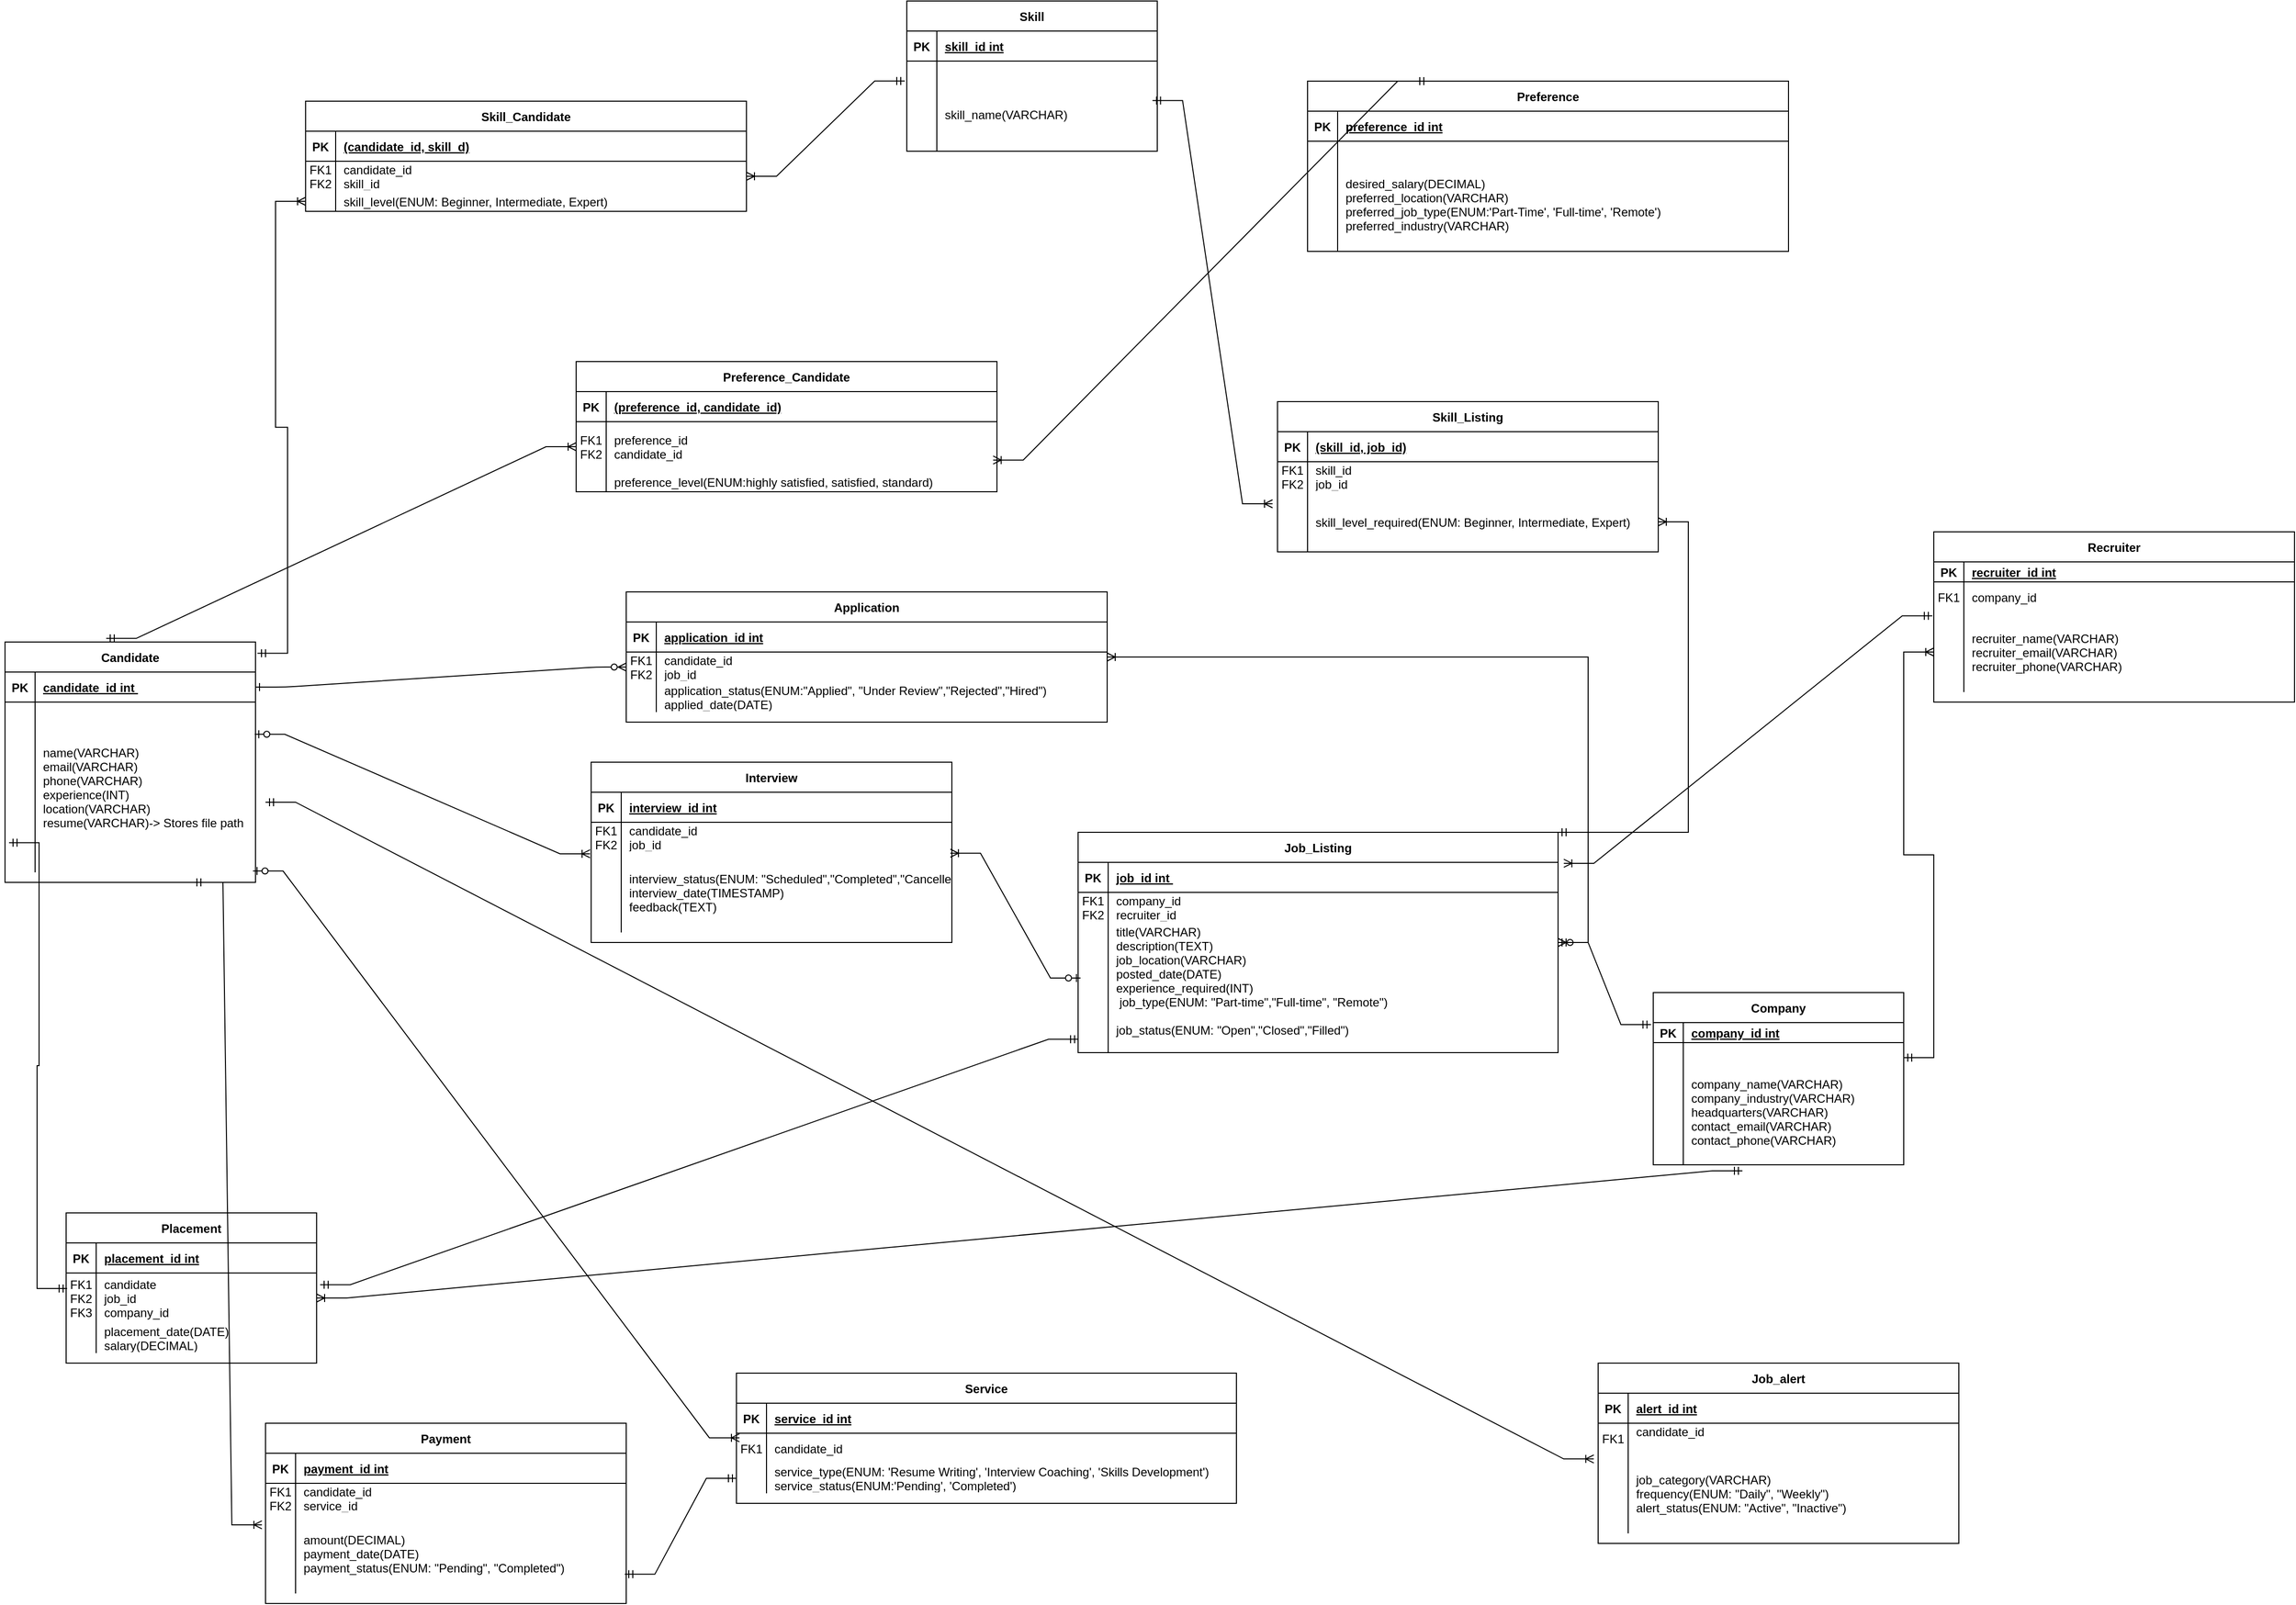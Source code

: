 <mxfile version="26.1.0">
  <diagram id="R2lEEEUBdFMjLlhIrx00" name="Page-1">
    <mxGraphModel dx="2693" dy="1896" grid="1" gridSize="10" guides="1" tooltips="1" connect="1" arrows="1" fold="1" page="1" pageScale="1" pageWidth="850" pageHeight="1100" math="0" shadow="0" extFonts="Permanent Marker^https://fonts.googleapis.com/css?family=Permanent+Marker">
      <root>
        <mxCell id="0" />
        <mxCell id="1" parent="0" />
        <mxCell id="C-vyLk0tnHw3VtMMgP7b-1" value="" style="edgeStyle=entityRelationEdgeStyle;endArrow=ERzeroToMany;startArrow=ERone;endFill=1;startFill=0;" parent="1" source="C-vyLk0tnHw3VtMMgP7b-24" target="C-vyLk0tnHw3VtMMgP7b-6" edge="1">
          <mxGeometry width="100" height="100" relative="1" as="geometry">
            <mxPoint x="340" y="720" as="sourcePoint" />
            <mxPoint x="440" y="620" as="targetPoint" />
          </mxGeometry>
        </mxCell>
        <mxCell id="C-vyLk0tnHw3VtMMgP7b-2" value="Application" style="shape=table;startSize=30;container=1;collapsible=1;childLayout=tableLayout;fixedRows=1;rowLines=0;fontStyle=1;align=center;resizeLast=1;" parent="1" vertex="1">
          <mxGeometry x="460" y="-50" width="480" height="130" as="geometry" />
        </mxCell>
        <mxCell id="C-vyLk0tnHw3VtMMgP7b-3" value="" style="shape=partialRectangle;collapsible=0;dropTarget=0;pointerEvents=0;fillColor=none;points=[[0,0.5],[1,0.5]];portConstraint=eastwest;top=0;left=0;right=0;bottom=1;" parent="C-vyLk0tnHw3VtMMgP7b-2" vertex="1">
          <mxGeometry y="30" width="480" height="30" as="geometry" />
        </mxCell>
        <mxCell id="C-vyLk0tnHw3VtMMgP7b-4" value="PK" style="shape=partialRectangle;overflow=hidden;connectable=0;fillColor=none;top=0;left=0;bottom=0;right=0;fontStyle=1;" parent="C-vyLk0tnHw3VtMMgP7b-3" vertex="1">
          <mxGeometry width="30" height="30" as="geometry">
            <mxRectangle width="30" height="30" as="alternateBounds" />
          </mxGeometry>
        </mxCell>
        <mxCell id="C-vyLk0tnHw3VtMMgP7b-5" value="application_id int" style="shape=partialRectangle;overflow=hidden;connectable=0;fillColor=none;top=0;left=0;bottom=0;right=0;align=left;spacingLeft=6;fontStyle=5;" parent="C-vyLk0tnHw3VtMMgP7b-3" vertex="1">
          <mxGeometry x="30" width="450" height="30" as="geometry">
            <mxRectangle width="450" height="30" as="alternateBounds" />
          </mxGeometry>
        </mxCell>
        <mxCell id="C-vyLk0tnHw3VtMMgP7b-6" value="" style="shape=partialRectangle;collapsible=0;dropTarget=0;pointerEvents=0;fillColor=none;points=[[0,0.5],[1,0.5]];portConstraint=eastwest;top=0;left=0;right=0;bottom=0;" parent="C-vyLk0tnHw3VtMMgP7b-2" vertex="1">
          <mxGeometry y="60" width="480" height="30" as="geometry" />
        </mxCell>
        <mxCell id="C-vyLk0tnHw3VtMMgP7b-7" value="FK1&#xa;FK2" style="shape=partialRectangle;overflow=hidden;connectable=0;fillColor=none;top=0;left=0;bottom=0;right=0;" parent="C-vyLk0tnHw3VtMMgP7b-6" vertex="1">
          <mxGeometry width="30" height="30" as="geometry">
            <mxRectangle width="30" height="30" as="alternateBounds" />
          </mxGeometry>
        </mxCell>
        <mxCell id="C-vyLk0tnHw3VtMMgP7b-8" value="candidate_id&#xa;job_id" style="shape=partialRectangle;overflow=hidden;connectable=0;fillColor=none;top=0;left=0;bottom=0;right=0;align=left;spacingLeft=6;" parent="C-vyLk0tnHw3VtMMgP7b-6" vertex="1">
          <mxGeometry x="30" width="450" height="30" as="geometry">
            <mxRectangle width="450" height="30" as="alternateBounds" />
          </mxGeometry>
        </mxCell>
        <mxCell id="C-vyLk0tnHw3VtMMgP7b-9" value="" style="shape=partialRectangle;collapsible=0;dropTarget=0;pointerEvents=0;fillColor=none;points=[[0,0.5],[1,0.5]];portConstraint=eastwest;top=0;left=0;right=0;bottom=0;" parent="C-vyLk0tnHw3VtMMgP7b-2" vertex="1">
          <mxGeometry y="90" width="480" height="30" as="geometry" />
        </mxCell>
        <mxCell id="C-vyLk0tnHw3VtMMgP7b-10" value="" style="shape=partialRectangle;overflow=hidden;connectable=0;fillColor=none;top=0;left=0;bottom=0;right=0;" parent="C-vyLk0tnHw3VtMMgP7b-9" vertex="1">
          <mxGeometry width="30" height="30" as="geometry">
            <mxRectangle width="30" height="30" as="alternateBounds" />
          </mxGeometry>
        </mxCell>
        <mxCell id="C-vyLk0tnHw3VtMMgP7b-11" value="application_status(ENUM:&quot;Applied&quot;, &quot;Under Review&quot;,&quot;Rejected&quot;,&quot;Hired&quot;)&#xa;applied_date(DATE)" style="shape=partialRectangle;overflow=hidden;connectable=0;fillColor=none;top=0;left=0;bottom=0;right=0;align=left;spacingLeft=6;" parent="C-vyLk0tnHw3VtMMgP7b-9" vertex="1">
          <mxGeometry x="30" width="450" height="30" as="geometry">
            <mxRectangle width="450" height="30" as="alternateBounds" />
          </mxGeometry>
        </mxCell>
        <mxCell id="C-vyLk0tnHw3VtMMgP7b-13" value="Interview" style="shape=table;startSize=30;container=1;collapsible=1;childLayout=tableLayout;fixedRows=1;rowLines=0;fontStyle=1;align=center;resizeLast=1;" parent="1" vertex="1">
          <mxGeometry x="425" y="120" width="360" height="180" as="geometry" />
        </mxCell>
        <mxCell id="C-vyLk0tnHw3VtMMgP7b-14" value="" style="shape=partialRectangle;collapsible=0;dropTarget=0;pointerEvents=0;fillColor=none;points=[[0,0.5],[1,0.5]];portConstraint=eastwest;top=0;left=0;right=0;bottom=1;" parent="C-vyLk0tnHw3VtMMgP7b-13" vertex="1">
          <mxGeometry y="30" width="360" height="30" as="geometry" />
        </mxCell>
        <mxCell id="C-vyLk0tnHw3VtMMgP7b-15" value="PK" style="shape=partialRectangle;overflow=hidden;connectable=0;fillColor=none;top=0;left=0;bottom=0;right=0;fontStyle=1;" parent="C-vyLk0tnHw3VtMMgP7b-14" vertex="1">
          <mxGeometry width="30" height="30" as="geometry">
            <mxRectangle width="30" height="30" as="alternateBounds" />
          </mxGeometry>
        </mxCell>
        <mxCell id="C-vyLk0tnHw3VtMMgP7b-16" value="interview_id int" style="shape=partialRectangle;overflow=hidden;connectable=0;fillColor=none;top=0;left=0;bottom=0;right=0;align=left;spacingLeft=6;fontStyle=5;" parent="C-vyLk0tnHw3VtMMgP7b-14" vertex="1">
          <mxGeometry x="30" width="330" height="30" as="geometry">
            <mxRectangle width="330" height="30" as="alternateBounds" />
          </mxGeometry>
        </mxCell>
        <mxCell id="C-vyLk0tnHw3VtMMgP7b-17" value="" style="shape=partialRectangle;collapsible=0;dropTarget=0;pointerEvents=0;fillColor=none;points=[[0,0.5],[1,0.5]];portConstraint=eastwest;top=0;left=0;right=0;bottom=0;" parent="C-vyLk0tnHw3VtMMgP7b-13" vertex="1">
          <mxGeometry y="60" width="360" height="30" as="geometry" />
        </mxCell>
        <mxCell id="C-vyLk0tnHw3VtMMgP7b-18" value="FK1&#xa;FK2" style="shape=partialRectangle;overflow=hidden;connectable=0;fillColor=none;top=0;left=0;bottom=0;right=0;" parent="C-vyLk0tnHw3VtMMgP7b-17" vertex="1">
          <mxGeometry width="30" height="30" as="geometry">
            <mxRectangle width="30" height="30" as="alternateBounds" />
          </mxGeometry>
        </mxCell>
        <mxCell id="C-vyLk0tnHw3VtMMgP7b-19" value="candidate_id &#xa;job_id" style="shape=partialRectangle;overflow=hidden;connectable=0;fillColor=none;top=0;left=0;bottom=0;right=0;align=left;spacingLeft=6;" parent="C-vyLk0tnHw3VtMMgP7b-17" vertex="1">
          <mxGeometry x="30" width="330" height="30" as="geometry">
            <mxRectangle width="330" height="30" as="alternateBounds" />
          </mxGeometry>
        </mxCell>
        <mxCell id="C-vyLk0tnHw3VtMMgP7b-20" value="" style="shape=partialRectangle;collapsible=0;dropTarget=0;pointerEvents=0;fillColor=none;points=[[0,0.5],[1,0.5]];portConstraint=eastwest;top=0;left=0;right=0;bottom=0;" parent="C-vyLk0tnHw3VtMMgP7b-13" vertex="1">
          <mxGeometry y="90" width="360" height="80" as="geometry" />
        </mxCell>
        <mxCell id="C-vyLk0tnHw3VtMMgP7b-21" value="" style="shape=partialRectangle;overflow=hidden;connectable=0;fillColor=none;top=0;left=0;bottom=0;right=0;" parent="C-vyLk0tnHw3VtMMgP7b-20" vertex="1">
          <mxGeometry width="30" height="80" as="geometry">
            <mxRectangle width="30" height="80" as="alternateBounds" />
          </mxGeometry>
        </mxCell>
        <mxCell id="C-vyLk0tnHw3VtMMgP7b-22" value="interview_status(ENUM: &quot;Scheduled&quot;,&quot;Completed&quot;,&quot;Cancelled&quot;)&#xa;interview_date(TIMESTAMP)&#xa;feedback(TEXT)" style="shape=partialRectangle;overflow=hidden;connectable=0;fillColor=none;top=0;left=0;bottom=0;right=0;align=left;spacingLeft=6;" parent="C-vyLk0tnHw3VtMMgP7b-20" vertex="1">
          <mxGeometry x="30" width="330" height="80" as="geometry">
            <mxRectangle width="330" height="80" as="alternateBounds" />
          </mxGeometry>
        </mxCell>
        <mxCell id="C-vyLk0tnHw3VtMMgP7b-23" value="Candidate" style="shape=table;startSize=30;container=1;collapsible=1;childLayout=tableLayout;fixedRows=1;rowLines=0;fontStyle=1;align=center;resizeLast=1;" parent="1" vertex="1">
          <mxGeometry x="-160" width="250" height="240" as="geometry" />
        </mxCell>
        <mxCell id="C-vyLk0tnHw3VtMMgP7b-24" value="" style="shape=partialRectangle;collapsible=0;dropTarget=0;pointerEvents=0;fillColor=none;points=[[0,0.5],[1,0.5]];portConstraint=eastwest;top=0;left=0;right=0;bottom=1;" parent="C-vyLk0tnHw3VtMMgP7b-23" vertex="1">
          <mxGeometry y="30" width="250" height="30" as="geometry" />
        </mxCell>
        <mxCell id="C-vyLk0tnHw3VtMMgP7b-25" value="PK" style="shape=partialRectangle;overflow=hidden;connectable=0;fillColor=none;top=0;left=0;bottom=0;right=0;fontStyle=1;" parent="C-vyLk0tnHw3VtMMgP7b-24" vertex="1">
          <mxGeometry width="30" height="30" as="geometry">
            <mxRectangle width="30" height="30" as="alternateBounds" />
          </mxGeometry>
        </mxCell>
        <mxCell id="C-vyLk0tnHw3VtMMgP7b-26" value="candidate_id int " style="shape=partialRectangle;overflow=hidden;connectable=0;fillColor=none;top=0;left=0;bottom=0;right=0;align=left;spacingLeft=6;fontStyle=5;" parent="C-vyLk0tnHw3VtMMgP7b-24" vertex="1">
          <mxGeometry x="30" width="220" height="30" as="geometry">
            <mxRectangle width="220" height="30" as="alternateBounds" />
          </mxGeometry>
        </mxCell>
        <mxCell id="C-vyLk0tnHw3VtMMgP7b-27" value="" style="shape=partialRectangle;collapsible=0;dropTarget=0;pointerEvents=0;fillColor=none;points=[[0,0.5],[1,0.5]];portConstraint=eastwest;top=0;left=0;right=0;bottom=0;" parent="C-vyLk0tnHw3VtMMgP7b-23" vertex="1">
          <mxGeometry y="60" width="250" height="170" as="geometry" />
        </mxCell>
        <mxCell id="C-vyLk0tnHw3VtMMgP7b-28" value="" style="shape=partialRectangle;overflow=hidden;connectable=0;fillColor=none;top=0;left=0;bottom=0;right=0;" parent="C-vyLk0tnHw3VtMMgP7b-27" vertex="1">
          <mxGeometry width="30" height="170" as="geometry">
            <mxRectangle width="30" height="170" as="alternateBounds" />
          </mxGeometry>
        </mxCell>
        <mxCell id="C-vyLk0tnHw3VtMMgP7b-29" value="name(VARCHAR)&#xa;email(VARCHAR)&#xa;phone(VARCHAR)&#xa;experience(INT)&#xa;location(VARCHAR)&#xa;resume(VARCHAR)-&gt; Stores file path" style="shape=partialRectangle;overflow=hidden;connectable=0;fillColor=none;top=0;left=0;bottom=0;right=0;align=left;spacingLeft=6;" parent="C-vyLk0tnHw3VtMMgP7b-27" vertex="1">
          <mxGeometry x="30" width="220" height="170" as="geometry">
            <mxRectangle width="220" height="170" as="alternateBounds" />
          </mxGeometry>
        </mxCell>
        <mxCell id="pcjNR2ZxZ8GuqHbUPMWK-2" value="Service" style="shape=table;startSize=30;container=1;collapsible=1;childLayout=tableLayout;fixedRows=1;rowLines=0;fontStyle=1;align=center;resizeLast=1;" parent="1" vertex="1">
          <mxGeometry x="570" y="730" width="499" height="130" as="geometry" />
        </mxCell>
        <mxCell id="pcjNR2ZxZ8GuqHbUPMWK-3" value="" style="shape=partialRectangle;collapsible=0;dropTarget=0;pointerEvents=0;fillColor=none;points=[[0,0.5],[1,0.5]];portConstraint=eastwest;top=0;left=0;right=0;bottom=1;" parent="pcjNR2ZxZ8GuqHbUPMWK-2" vertex="1">
          <mxGeometry y="30" width="499" height="30" as="geometry" />
        </mxCell>
        <mxCell id="pcjNR2ZxZ8GuqHbUPMWK-4" value="PK" style="shape=partialRectangle;overflow=hidden;connectable=0;fillColor=none;top=0;left=0;bottom=0;right=0;fontStyle=1;" parent="pcjNR2ZxZ8GuqHbUPMWK-3" vertex="1">
          <mxGeometry width="30" height="30" as="geometry">
            <mxRectangle width="30" height="30" as="alternateBounds" />
          </mxGeometry>
        </mxCell>
        <mxCell id="pcjNR2ZxZ8GuqHbUPMWK-5" value="service_id int" style="shape=partialRectangle;overflow=hidden;connectable=0;fillColor=none;top=0;left=0;bottom=0;right=0;align=left;spacingLeft=6;fontStyle=5;" parent="pcjNR2ZxZ8GuqHbUPMWK-3" vertex="1">
          <mxGeometry x="30" width="469" height="30" as="geometry">
            <mxRectangle width="469" height="30" as="alternateBounds" />
          </mxGeometry>
        </mxCell>
        <mxCell id="pcjNR2ZxZ8GuqHbUPMWK-6" value="" style="shape=partialRectangle;collapsible=0;dropTarget=0;pointerEvents=0;fillColor=none;points=[[0,0.5],[1,0.5]];portConstraint=eastwest;top=0;left=0;right=0;bottom=0;" parent="pcjNR2ZxZ8GuqHbUPMWK-2" vertex="1">
          <mxGeometry y="60" width="499" height="30" as="geometry" />
        </mxCell>
        <mxCell id="pcjNR2ZxZ8GuqHbUPMWK-7" value="FK1" style="shape=partialRectangle;overflow=hidden;connectable=0;fillColor=none;top=0;left=0;bottom=0;right=0;" parent="pcjNR2ZxZ8GuqHbUPMWK-6" vertex="1">
          <mxGeometry width="30" height="30" as="geometry">
            <mxRectangle width="30" height="30" as="alternateBounds" />
          </mxGeometry>
        </mxCell>
        <mxCell id="pcjNR2ZxZ8GuqHbUPMWK-8" value="candidate_id" style="shape=partialRectangle;overflow=hidden;connectable=0;fillColor=none;top=0;left=0;bottom=0;right=0;align=left;spacingLeft=6;" parent="pcjNR2ZxZ8GuqHbUPMWK-6" vertex="1">
          <mxGeometry x="30" width="469" height="30" as="geometry">
            <mxRectangle width="469" height="30" as="alternateBounds" />
          </mxGeometry>
        </mxCell>
        <mxCell id="pcjNR2ZxZ8GuqHbUPMWK-9" value="" style="shape=partialRectangle;collapsible=0;dropTarget=0;pointerEvents=0;fillColor=none;points=[[0,0.5],[1,0.5]];portConstraint=eastwest;top=0;left=0;right=0;bottom=0;" parent="pcjNR2ZxZ8GuqHbUPMWK-2" vertex="1">
          <mxGeometry y="90" width="499" height="30" as="geometry" />
        </mxCell>
        <mxCell id="pcjNR2ZxZ8GuqHbUPMWK-10" value="" style="shape=partialRectangle;overflow=hidden;connectable=0;fillColor=none;top=0;left=0;bottom=0;right=0;" parent="pcjNR2ZxZ8GuqHbUPMWK-9" vertex="1">
          <mxGeometry width="30" height="30" as="geometry">
            <mxRectangle width="30" height="30" as="alternateBounds" />
          </mxGeometry>
        </mxCell>
        <mxCell id="pcjNR2ZxZ8GuqHbUPMWK-11" value="service_type(ENUM: &#39;Resume Writing&#39;, &#39;Interview Coaching&#39;, &#39;Skills Development&#39;)&#xa;service_status(ENUM:&#39;Pending&#39;, &#39;Completed&#39;)" style="shape=partialRectangle;overflow=hidden;connectable=0;fillColor=none;top=0;left=0;bottom=0;right=0;align=left;spacingLeft=6;" parent="pcjNR2ZxZ8GuqHbUPMWK-9" vertex="1">
          <mxGeometry x="30" width="469" height="30" as="geometry">
            <mxRectangle width="469" height="30" as="alternateBounds" />
          </mxGeometry>
        </mxCell>
        <mxCell id="pcjNR2ZxZ8GuqHbUPMWK-12" value="" style="edgeStyle=entityRelationEdgeStyle;fontSize=12;html=1;endArrow=ERoneToMany;startArrow=ERzeroToOne;rounded=0;exitX=0.997;exitY=0.189;exitDx=0;exitDy=0;exitPerimeter=0;entryX=-0.003;entryY=0.018;entryDx=0;entryDy=0;entryPerimeter=0;" parent="1" source="C-vyLk0tnHw3VtMMgP7b-27" target="C-vyLk0tnHw3VtMMgP7b-20" edge="1">
          <mxGeometry width="100" height="100" relative="1" as="geometry">
            <mxPoint x="110" y="174.88" as="sourcePoint" />
            <mxPoint x="255" y="245.11" as="targetPoint" />
          </mxGeometry>
        </mxCell>
        <mxCell id="pcjNR2ZxZ8GuqHbUPMWK-13" value="" style="edgeStyle=entityRelationEdgeStyle;fontSize=12;html=1;endArrow=ERoneToMany;startArrow=ERzeroToOne;rounded=0;entryX=0.006;entryY=0.153;entryDx=0;entryDy=0;entryPerimeter=0;exitX=0.99;exitY=0.992;exitDx=0;exitDy=0;exitPerimeter=0;" parent="1" source="C-vyLk0tnHw3VtMMgP7b-27" target="pcjNR2ZxZ8GuqHbUPMWK-6" edge="1">
          <mxGeometry width="100" height="100" relative="1" as="geometry">
            <mxPoint x="340" y="330.0" as="sourcePoint" />
            <mxPoint x="172.25" y="536.71" as="targetPoint" />
            <Array as="points">
              <mxPoint x="356.5" y="336.95" />
              <mxPoint x="446.5" y="517.95" />
            </Array>
          </mxGeometry>
        </mxCell>
        <mxCell id="pcjNR2ZxZ8GuqHbUPMWK-14" value="Job_Listing" style="shape=table;startSize=30;container=1;collapsible=1;childLayout=tableLayout;fixedRows=1;rowLines=0;fontStyle=1;align=center;resizeLast=1;" parent="1" vertex="1">
          <mxGeometry x="911" y="190" width="479" height="220" as="geometry" />
        </mxCell>
        <mxCell id="pcjNR2ZxZ8GuqHbUPMWK-15" value="" style="shape=partialRectangle;collapsible=0;dropTarget=0;pointerEvents=0;fillColor=none;points=[[0,0.5],[1,0.5]];portConstraint=eastwest;top=0;left=0;right=0;bottom=1;" parent="pcjNR2ZxZ8GuqHbUPMWK-14" vertex="1">
          <mxGeometry y="30" width="479" height="30" as="geometry" />
        </mxCell>
        <mxCell id="pcjNR2ZxZ8GuqHbUPMWK-16" value="PK" style="shape=partialRectangle;overflow=hidden;connectable=0;fillColor=none;top=0;left=0;bottom=0;right=0;fontStyle=1;" parent="pcjNR2ZxZ8GuqHbUPMWK-15" vertex="1">
          <mxGeometry width="30" height="30" as="geometry">
            <mxRectangle width="30" height="30" as="alternateBounds" />
          </mxGeometry>
        </mxCell>
        <mxCell id="pcjNR2ZxZ8GuqHbUPMWK-17" value="job_id int " style="shape=partialRectangle;overflow=hidden;connectable=0;fillColor=none;top=0;left=0;bottom=0;right=0;align=left;spacingLeft=6;fontStyle=5;" parent="pcjNR2ZxZ8GuqHbUPMWK-15" vertex="1">
          <mxGeometry x="30" width="449" height="30" as="geometry">
            <mxRectangle width="449" height="30" as="alternateBounds" />
          </mxGeometry>
        </mxCell>
        <mxCell id="pcjNR2ZxZ8GuqHbUPMWK-18" value="" style="shape=partialRectangle;collapsible=0;dropTarget=0;pointerEvents=0;fillColor=none;points=[[0,0.5],[1,0.5]];portConstraint=eastwest;top=0;left=0;right=0;bottom=0;" parent="pcjNR2ZxZ8GuqHbUPMWK-14" vertex="1">
          <mxGeometry y="60" width="479" height="30" as="geometry" />
        </mxCell>
        <mxCell id="pcjNR2ZxZ8GuqHbUPMWK-19" value="FK1&#xa;FK2" style="shape=partialRectangle;overflow=hidden;connectable=0;fillColor=none;top=0;left=0;bottom=0;right=0;" parent="pcjNR2ZxZ8GuqHbUPMWK-18" vertex="1">
          <mxGeometry width="30" height="30" as="geometry">
            <mxRectangle width="30" height="30" as="alternateBounds" />
          </mxGeometry>
        </mxCell>
        <mxCell id="pcjNR2ZxZ8GuqHbUPMWK-20" value="company_id&#xa;recruiter_id" style="shape=partialRectangle;overflow=hidden;connectable=0;fillColor=none;top=0;left=0;bottom=0;right=0;align=left;spacingLeft=6;" parent="pcjNR2ZxZ8GuqHbUPMWK-18" vertex="1">
          <mxGeometry x="30" width="449" height="30" as="geometry">
            <mxRectangle width="449" height="30" as="alternateBounds" />
          </mxGeometry>
        </mxCell>
        <mxCell id="pcjNR2ZxZ8GuqHbUPMWK-21" value="" style="shape=partialRectangle;collapsible=0;dropTarget=0;pointerEvents=0;fillColor=none;points=[[0,0.5],[1,0.5]];portConstraint=eastwest;top=0;left=0;right=0;bottom=0;" parent="pcjNR2ZxZ8GuqHbUPMWK-14" vertex="1">
          <mxGeometry y="90" width="479" height="130" as="geometry" />
        </mxCell>
        <mxCell id="pcjNR2ZxZ8GuqHbUPMWK-22" value="" style="shape=partialRectangle;overflow=hidden;connectable=0;fillColor=none;top=0;left=0;bottom=0;right=0;" parent="pcjNR2ZxZ8GuqHbUPMWK-21" vertex="1">
          <mxGeometry width="30" height="130" as="geometry">
            <mxRectangle width="30" height="130" as="alternateBounds" />
          </mxGeometry>
        </mxCell>
        <mxCell id="pcjNR2ZxZ8GuqHbUPMWK-23" value="title(VARCHAR)&#xa;description(TEXT)&#xa;job_location(VARCHAR)&#xa;posted_date(DATE)&#xa;experience_required(INT)&#xa; job_type(ENUM: &quot;Part-time&quot;,&quot;Full-time&quot;, &quot;Remote&quot;)&#xa;&#xa;job_status(ENUM: &quot;Open&quot;,&quot;Closed&quot;,&quot;Filled&quot;)&#xa;" style="shape=partialRectangle;overflow=hidden;connectable=0;fillColor=none;top=0;left=0;bottom=0;right=0;align=left;spacingLeft=6;" parent="pcjNR2ZxZ8GuqHbUPMWK-21" vertex="1">
          <mxGeometry x="30" width="449" height="130" as="geometry">
            <mxRectangle width="449" height="130" as="alternateBounds" />
          </mxGeometry>
        </mxCell>
        <mxCell id="pcjNR2ZxZ8GuqHbUPMWK-24" value="" style="edgeStyle=entityRelationEdgeStyle;fontSize=12;html=1;endArrow=ERoneToMany;startArrow=ERzeroToOne;rounded=0;" parent="1" source="pcjNR2ZxZ8GuqHbUPMWK-14" target="C-vyLk0tnHw3VtMMgP7b-2" edge="1">
          <mxGeometry width="100" height="100" relative="1" as="geometry">
            <mxPoint x="750" y="320" as="sourcePoint" />
            <mxPoint x="850" y="220" as="targetPoint" />
          </mxGeometry>
        </mxCell>
        <mxCell id="pcjNR2ZxZ8GuqHbUPMWK-25" value="Company" style="shape=table;startSize=30;container=1;collapsible=1;childLayout=tableLayout;fixedRows=1;rowLines=0;fontStyle=1;align=center;resizeLast=1;" parent="1" vertex="1">
          <mxGeometry x="1485" y="350" width="250" height="172" as="geometry" />
        </mxCell>
        <mxCell id="pcjNR2ZxZ8GuqHbUPMWK-26" value="" style="shape=partialRectangle;collapsible=0;dropTarget=0;pointerEvents=0;fillColor=none;points=[[0,0.5],[1,0.5]];portConstraint=eastwest;top=0;left=0;right=0;bottom=1;" parent="pcjNR2ZxZ8GuqHbUPMWK-25" vertex="1">
          <mxGeometry y="30" width="250" height="20" as="geometry" />
        </mxCell>
        <mxCell id="pcjNR2ZxZ8GuqHbUPMWK-27" value="PK" style="shape=partialRectangle;overflow=hidden;connectable=0;fillColor=none;top=0;left=0;bottom=0;right=0;fontStyle=1;" parent="pcjNR2ZxZ8GuqHbUPMWK-26" vertex="1">
          <mxGeometry width="30" height="20" as="geometry">
            <mxRectangle width="30" height="20" as="alternateBounds" />
          </mxGeometry>
        </mxCell>
        <mxCell id="pcjNR2ZxZ8GuqHbUPMWK-28" value="company_id int" style="shape=partialRectangle;overflow=hidden;connectable=0;fillColor=none;top=0;left=0;bottom=0;right=0;align=left;spacingLeft=6;fontStyle=5;" parent="pcjNR2ZxZ8GuqHbUPMWK-26" vertex="1">
          <mxGeometry x="30" width="220" height="20" as="geometry">
            <mxRectangle width="220" height="20" as="alternateBounds" />
          </mxGeometry>
        </mxCell>
        <mxCell id="pcjNR2ZxZ8GuqHbUPMWK-29" value="" style="shape=partialRectangle;collapsible=0;dropTarget=0;pointerEvents=0;fillColor=none;points=[[0,0.5],[1,0.5]];portConstraint=eastwest;top=0;left=0;right=0;bottom=0;" parent="pcjNR2ZxZ8GuqHbUPMWK-25" vertex="1">
          <mxGeometry y="50" width="250" height="30" as="geometry" />
        </mxCell>
        <mxCell id="pcjNR2ZxZ8GuqHbUPMWK-30" value="" style="shape=partialRectangle;overflow=hidden;connectable=0;fillColor=none;top=0;left=0;bottom=0;right=0;" parent="pcjNR2ZxZ8GuqHbUPMWK-29" vertex="1">
          <mxGeometry width="30" height="30" as="geometry">
            <mxRectangle width="30" height="30" as="alternateBounds" />
          </mxGeometry>
        </mxCell>
        <mxCell id="pcjNR2ZxZ8GuqHbUPMWK-31" value="" style="shape=partialRectangle;overflow=hidden;connectable=0;fillColor=none;top=0;left=0;bottom=0;right=0;align=left;spacingLeft=6;" parent="pcjNR2ZxZ8GuqHbUPMWK-29" vertex="1">
          <mxGeometry x="30" width="220" height="30" as="geometry">
            <mxRectangle width="220" height="30" as="alternateBounds" />
          </mxGeometry>
        </mxCell>
        <mxCell id="pcjNR2ZxZ8GuqHbUPMWK-32" value="" style="shape=partialRectangle;collapsible=0;dropTarget=0;pointerEvents=0;fillColor=none;points=[[0,0.5],[1,0.5]];portConstraint=eastwest;top=0;left=0;right=0;bottom=0;" parent="pcjNR2ZxZ8GuqHbUPMWK-25" vertex="1">
          <mxGeometry y="80" width="250" height="92" as="geometry" />
        </mxCell>
        <mxCell id="pcjNR2ZxZ8GuqHbUPMWK-33" value="" style="shape=partialRectangle;overflow=hidden;connectable=0;fillColor=none;top=0;left=0;bottom=0;right=0;" parent="pcjNR2ZxZ8GuqHbUPMWK-32" vertex="1">
          <mxGeometry width="30" height="92" as="geometry">
            <mxRectangle width="30" height="92" as="alternateBounds" />
          </mxGeometry>
        </mxCell>
        <mxCell id="pcjNR2ZxZ8GuqHbUPMWK-34" value="company_name(VARCHAR)&#xa;company_industry(VARCHAR)&#xa;headquarters(VARCHAR)&#xa;contact_email(VARCHAR)&#xa;contact_phone(VARCHAR)&#xa;" style="shape=partialRectangle;overflow=hidden;connectable=0;fillColor=none;top=0;left=0;bottom=0;right=0;align=left;spacingLeft=6;" parent="pcjNR2ZxZ8GuqHbUPMWK-32" vertex="1">
          <mxGeometry x="30" width="220" height="92" as="geometry">
            <mxRectangle width="220" height="92" as="alternateBounds" />
          </mxGeometry>
        </mxCell>
        <mxCell id="pcjNR2ZxZ8GuqHbUPMWK-36" value="" style="edgeStyle=entityRelationEdgeStyle;fontSize=12;html=1;endArrow=ERoneToMany;startArrow=ERmandOne;rounded=0;exitX=-0.009;exitY=0.186;exitDx=0;exitDy=0;exitPerimeter=0;" parent="1" source="pcjNR2ZxZ8GuqHbUPMWK-25" target="pcjNR2ZxZ8GuqHbUPMWK-14" edge="1">
          <mxGeometry width="100" height="100" relative="1" as="geometry">
            <mxPoint x="1150" y="360" as="sourcePoint" />
            <mxPoint x="1250" y="260" as="targetPoint" />
          </mxGeometry>
        </mxCell>
        <mxCell id="pcjNR2ZxZ8GuqHbUPMWK-37" value="" style="edgeStyle=entityRelationEdgeStyle;fontSize=12;html=1;endArrow=ERoneToMany;startArrow=ERzeroToOne;rounded=0;exitX=0.005;exitY=0.427;exitDx=0;exitDy=0;exitPerimeter=0;entryX=0.996;entryY=0.011;entryDx=0;entryDy=0;entryPerimeter=0;" parent="1" source="pcjNR2ZxZ8GuqHbUPMWK-21" target="C-vyLk0tnHw3VtMMgP7b-20" edge="1">
          <mxGeometry width="100" height="100" relative="1" as="geometry">
            <mxPoint x="489" y="510" as="sourcePoint" />
            <mxPoint x="700" y="370" as="targetPoint" />
            <Array as="points">
              <mxPoint x="699" y="425" />
              <mxPoint x="700" y="440" />
              <mxPoint x="630" y="440" />
              <mxPoint x="699" y="415" />
            </Array>
          </mxGeometry>
        </mxCell>
        <mxCell id="pcjNR2ZxZ8GuqHbUPMWK-39" value="Placement" style="shape=table;startSize=30;container=1;collapsible=1;childLayout=tableLayout;fixedRows=1;rowLines=0;fontStyle=1;align=center;resizeLast=1;" parent="1" vertex="1">
          <mxGeometry x="-99" y="570" width="250" height="150" as="geometry" />
        </mxCell>
        <mxCell id="pcjNR2ZxZ8GuqHbUPMWK-40" value="" style="shape=partialRectangle;collapsible=0;dropTarget=0;pointerEvents=0;fillColor=none;points=[[0,0.5],[1,0.5]];portConstraint=eastwest;top=0;left=0;right=0;bottom=1;" parent="pcjNR2ZxZ8GuqHbUPMWK-39" vertex="1">
          <mxGeometry y="30" width="250" height="30" as="geometry" />
        </mxCell>
        <mxCell id="pcjNR2ZxZ8GuqHbUPMWK-41" value="PK" style="shape=partialRectangle;overflow=hidden;connectable=0;fillColor=none;top=0;left=0;bottom=0;right=0;fontStyle=1;" parent="pcjNR2ZxZ8GuqHbUPMWK-40" vertex="1">
          <mxGeometry width="30" height="30" as="geometry">
            <mxRectangle width="30" height="30" as="alternateBounds" />
          </mxGeometry>
        </mxCell>
        <mxCell id="pcjNR2ZxZ8GuqHbUPMWK-42" value="placement_id int" style="shape=partialRectangle;overflow=hidden;connectable=0;fillColor=none;top=0;left=0;bottom=0;right=0;align=left;spacingLeft=6;fontStyle=5;" parent="pcjNR2ZxZ8GuqHbUPMWK-40" vertex="1">
          <mxGeometry x="30" width="220" height="30" as="geometry">
            <mxRectangle width="220" height="30" as="alternateBounds" />
          </mxGeometry>
        </mxCell>
        <mxCell id="pcjNR2ZxZ8GuqHbUPMWK-43" value="" style="shape=partialRectangle;collapsible=0;dropTarget=0;pointerEvents=0;fillColor=none;points=[[0,0.5],[1,0.5]];portConstraint=eastwest;top=0;left=0;right=0;bottom=0;" parent="pcjNR2ZxZ8GuqHbUPMWK-39" vertex="1">
          <mxGeometry y="60" width="250" height="50" as="geometry" />
        </mxCell>
        <mxCell id="pcjNR2ZxZ8GuqHbUPMWK-44" value="FK1&#xa;FK2&#xa;FK3" style="shape=partialRectangle;overflow=hidden;connectable=0;fillColor=none;top=0;left=0;bottom=0;right=0;" parent="pcjNR2ZxZ8GuqHbUPMWK-43" vertex="1">
          <mxGeometry width="30" height="50" as="geometry">
            <mxRectangle width="30" height="50" as="alternateBounds" />
          </mxGeometry>
        </mxCell>
        <mxCell id="pcjNR2ZxZ8GuqHbUPMWK-45" value="candidate&#xa;job_id&#xa;company_id" style="shape=partialRectangle;overflow=hidden;connectable=0;fillColor=none;top=0;left=0;bottom=0;right=0;align=left;spacingLeft=6;" parent="pcjNR2ZxZ8GuqHbUPMWK-43" vertex="1">
          <mxGeometry x="30" width="220" height="50" as="geometry">
            <mxRectangle width="220" height="50" as="alternateBounds" />
          </mxGeometry>
        </mxCell>
        <mxCell id="pcjNR2ZxZ8GuqHbUPMWK-46" value="" style="shape=partialRectangle;collapsible=0;dropTarget=0;pointerEvents=0;fillColor=none;points=[[0,0.5],[1,0.5]];portConstraint=eastwest;top=0;left=0;right=0;bottom=0;" parent="pcjNR2ZxZ8GuqHbUPMWK-39" vertex="1">
          <mxGeometry y="110" width="250" height="30" as="geometry" />
        </mxCell>
        <mxCell id="pcjNR2ZxZ8GuqHbUPMWK-47" value="" style="shape=partialRectangle;overflow=hidden;connectable=0;fillColor=none;top=0;left=0;bottom=0;right=0;" parent="pcjNR2ZxZ8GuqHbUPMWK-46" vertex="1">
          <mxGeometry width="30" height="30" as="geometry">
            <mxRectangle width="30" height="30" as="alternateBounds" />
          </mxGeometry>
        </mxCell>
        <mxCell id="pcjNR2ZxZ8GuqHbUPMWK-48" value="placement_date(DATE)&#xa;salary(DECIMAL)" style="shape=partialRectangle;overflow=hidden;connectable=0;fillColor=none;top=0;left=0;bottom=0;right=0;align=left;spacingLeft=6;" parent="pcjNR2ZxZ8GuqHbUPMWK-46" vertex="1">
          <mxGeometry x="30" width="220" height="30" as="geometry">
            <mxRectangle width="220" height="30" as="alternateBounds" />
          </mxGeometry>
        </mxCell>
        <mxCell id="pcjNR2ZxZ8GuqHbUPMWK-60" value="Recruiter" style="shape=table;startSize=30;container=1;collapsible=1;childLayout=tableLayout;fixedRows=1;rowLines=0;fontStyle=1;align=center;resizeLast=1;" parent="1" vertex="1">
          <mxGeometry x="1765" y="-110" width="360" height="170" as="geometry" />
        </mxCell>
        <mxCell id="pcjNR2ZxZ8GuqHbUPMWK-61" value="" style="shape=partialRectangle;collapsible=0;dropTarget=0;pointerEvents=0;fillColor=none;points=[[0,0.5],[1,0.5]];portConstraint=eastwest;top=0;left=0;right=0;bottom=1;" parent="pcjNR2ZxZ8GuqHbUPMWK-60" vertex="1">
          <mxGeometry y="30" width="360" height="20" as="geometry" />
        </mxCell>
        <mxCell id="pcjNR2ZxZ8GuqHbUPMWK-62" value="PK" style="shape=partialRectangle;overflow=hidden;connectable=0;fillColor=none;top=0;left=0;bottom=0;right=0;fontStyle=1;" parent="pcjNR2ZxZ8GuqHbUPMWK-61" vertex="1">
          <mxGeometry width="30" height="20" as="geometry">
            <mxRectangle width="30" height="20" as="alternateBounds" />
          </mxGeometry>
        </mxCell>
        <mxCell id="pcjNR2ZxZ8GuqHbUPMWK-63" value="recruiter_id int" style="shape=partialRectangle;overflow=hidden;connectable=0;fillColor=none;top=0;left=0;bottom=0;right=0;align=left;spacingLeft=6;fontStyle=5;" parent="pcjNR2ZxZ8GuqHbUPMWK-61" vertex="1">
          <mxGeometry x="30" width="330" height="20" as="geometry">
            <mxRectangle width="330" height="20" as="alternateBounds" />
          </mxGeometry>
        </mxCell>
        <mxCell id="pcjNR2ZxZ8GuqHbUPMWK-64" value="" style="shape=partialRectangle;collapsible=0;dropTarget=0;pointerEvents=0;fillColor=none;points=[[0,0.5],[1,0.5]];portConstraint=eastwest;top=0;left=0;right=0;bottom=0;" parent="pcjNR2ZxZ8GuqHbUPMWK-60" vertex="1">
          <mxGeometry y="50" width="360" height="30" as="geometry" />
        </mxCell>
        <mxCell id="pcjNR2ZxZ8GuqHbUPMWK-65" value="FK1" style="shape=partialRectangle;overflow=hidden;connectable=0;fillColor=none;top=0;left=0;bottom=0;right=0;" parent="pcjNR2ZxZ8GuqHbUPMWK-64" vertex="1">
          <mxGeometry width="30" height="30" as="geometry">
            <mxRectangle width="30" height="30" as="alternateBounds" />
          </mxGeometry>
        </mxCell>
        <mxCell id="pcjNR2ZxZ8GuqHbUPMWK-66" value="company_id" style="shape=partialRectangle;overflow=hidden;connectable=0;fillColor=none;top=0;left=0;bottom=0;right=0;align=left;spacingLeft=6;" parent="pcjNR2ZxZ8GuqHbUPMWK-64" vertex="1">
          <mxGeometry x="30" width="330" height="30" as="geometry">
            <mxRectangle width="330" height="30" as="alternateBounds" />
          </mxGeometry>
        </mxCell>
        <mxCell id="pcjNR2ZxZ8GuqHbUPMWK-67" value="" style="shape=partialRectangle;collapsible=0;dropTarget=0;pointerEvents=0;fillColor=none;points=[[0,0.5],[1,0.5]];portConstraint=eastwest;top=0;left=0;right=0;bottom=0;" parent="pcjNR2ZxZ8GuqHbUPMWK-60" vertex="1">
          <mxGeometry y="80" width="360" height="80" as="geometry" />
        </mxCell>
        <mxCell id="pcjNR2ZxZ8GuqHbUPMWK-68" value="" style="shape=partialRectangle;overflow=hidden;connectable=0;fillColor=none;top=0;left=0;bottom=0;right=0;" parent="pcjNR2ZxZ8GuqHbUPMWK-67" vertex="1">
          <mxGeometry width="30" height="80" as="geometry">
            <mxRectangle width="30" height="80" as="alternateBounds" />
          </mxGeometry>
        </mxCell>
        <mxCell id="pcjNR2ZxZ8GuqHbUPMWK-69" value="recruiter_name(VARCHAR)&#xa;recruiter_email(VARCHAR)&#xa;recruiter_phone(VARCHAR)" style="shape=partialRectangle;overflow=hidden;connectable=0;fillColor=none;top=0;left=0;bottom=0;right=0;align=left;spacingLeft=6;" parent="pcjNR2ZxZ8GuqHbUPMWK-67" vertex="1">
          <mxGeometry x="30" width="330" height="80" as="geometry">
            <mxRectangle width="330" height="80" as="alternateBounds" />
          </mxGeometry>
        </mxCell>
        <mxCell id="pcjNR2ZxZ8GuqHbUPMWK-71" value="" style="edgeStyle=entityRelationEdgeStyle;fontSize=12;html=1;endArrow=ERmandOne;startArrow=ERmandOne;rounded=0;entryX=0.016;entryY=0.826;entryDx=0;entryDy=0;entryPerimeter=0;exitX=0.004;exitY=0.31;exitDx=0;exitDy=0;exitPerimeter=0;" parent="1" source="pcjNR2ZxZ8GuqHbUPMWK-43" target="C-vyLk0tnHw3VtMMgP7b-27" edge="1">
          <mxGeometry width="100" height="100" relative="1" as="geometry">
            <mxPoint x="120" y="460" as="sourcePoint" />
            <mxPoint x="220" y="360" as="targetPoint" />
          </mxGeometry>
        </mxCell>
        <mxCell id="pcjNR2ZxZ8GuqHbUPMWK-72" value="" style="edgeStyle=entityRelationEdgeStyle;fontSize=12;html=1;endArrow=ERmandOne;startArrow=ERmandOne;rounded=0;exitX=1.014;exitY=0.234;exitDx=0;exitDy=0;exitPerimeter=0;entryX=0.001;entryY=0.897;entryDx=0;entryDy=0;entryPerimeter=0;" parent="1" source="pcjNR2ZxZ8GuqHbUPMWK-43" target="pcjNR2ZxZ8GuqHbUPMWK-21" edge="1">
          <mxGeometry width="100" height="100" relative="1" as="geometry">
            <mxPoint x="170" y="520" as="sourcePoint" />
            <mxPoint x="270" y="420" as="targetPoint" />
            <Array as="points">
              <mxPoint x="220" y="600" />
            </Array>
          </mxGeometry>
        </mxCell>
        <mxCell id="pcjNR2ZxZ8GuqHbUPMWK-73" value="" style="edgeStyle=entityRelationEdgeStyle;fontSize=12;html=1;endArrow=ERoneToMany;startArrow=ERmandOne;rounded=0;exitX=0.356;exitY=1.065;exitDx=0;exitDy=0;exitPerimeter=0;" parent="1" source="pcjNR2ZxZ8GuqHbUPMWK-32" target="pcjNR2ZxZ8GuqHbUPMWK-43" edge="1">
          <mxGeometry width="100" height="100" relative="1" as="geometry">
            <mxPoint x="890" y="755" as="sourcePoint" />
            <mxPoint x="320" y="670" as="targetPoint" />
          </mxGeometry>
        </mxCell>
        <mxCell id="pcjNR2ZxZ8GuqHbUPMWK-74" value="" style="edgeStyle=entityRelationEdgeStyle;fontSize=12;html=1;endArrow=ERoneToMany;startArrow=ERmandOne;rounded=0;exitX=-0.004;exitY=0.048;exitDx=0;exitDy=0;exitPerimeter=0;entryX=1.012;entryY=0.033;entryDx=0;entryDy=0;entryPerimeter=0;" parent="1" source="pcjNR2ZxZ8GuqHbUPMWK-67" target="pcjNR2ZxZ8GuqHbUPMWK-15" edge="1">
          <mxGeometry width="100" height="100" relative="1" as="geometry">
            <mxPoint x="1490" y="110" as="sourcePoint" />
            <mxPoint x="1590" y="10" as="targetPoint" />
          </mxGeometry>
        </mxCell>
        <mxCell id="pcjNR2ZxZ8GuqHbUPMWK-75" value="Job_alert" style="shape=table;startSize=30;container=1;collapsible=1;childLayout=tableLayout;fixedRows=1;rowLines=0;fontStyle=1;align=center;resizeLast=1;" parent="1" vertex="1">
          <mxGeometry x="1430" y="720" width="360" height="180" as="geometry" />
        </mxCell>
        <mxCell id="pcjNR2ZxZ8GuqHbUPMWK-76" value="" style="shape=partialRectangle;collapsible=0;dropTarget=0;pointerEvents=0;fillColor=none;points=[[0,0.5],[1,0.5]];portConstraint=eastwest;top=0;left=0;right=0;bottom=1;" parent="pcjNR2ZxZ8GuqHbUPMWK-75" vertex="1">
          <mxGeometry y="30" width="360" height="30" as="geometry" />
        </mxCell>
        <mxCell id="pcjNR2ZxZ8GuqHbUPMWK-77" value="PK" style="shape=partialRectangle;overflow=hidden;connectable=0;fillColor=none;top=0;left=0;bottom=0;right=0;fontStyle=1;" parent="pcjNR2ZxZ8GuqHbUPMWK-76" vertex="1">
          <mxGeometry width="30" height="30" as="geometry">
            <mxRectangle width="30" height="30" as="alternateBounds" />
          </mxGeometry>
        </mxCell>
        <mxCell id="pcjNR2ZxZ8GuqHbUPMWK-78" value="alert_id int" style="shape=partialRectangle;overflow=hidden;connectable=0;fillColor=none;top=0;left=0;bottom=0;right=0;align=left;spacingLeft=6;fontStyle=5;" parent="pcjNR2ZxZ8GuqHbUPMWK-76" vertex="1">
          <mxGeometry x="30" width="330" height="30" as="geometry">
            <mxRectangle width="330" height="30" as="alternateBounds" />
          </mxGeometry>
        </mxCell>
        <mxCell id="pcjNR2ZxZ8GuqHbUPMWK-79" value="" style="shape=partialRectangle;collapsible=0;dropTarget=0;pointerEvents=0;fillColor=none;points=[[0,0.5],[1,0.5]];portConstraint=eastwest;top=0;left=0;right=0;bottom=0;" parent="pcjNR2ZxZ8GuqHbUPMWK-75" vertex="1">
          <mxGeometry y="60" width="360" height="30" as="geometry" />
        </mxCell>
        <mxCell id="pcjNR2ZxZ8GuqHbUPMWK-80" value="FK1" style="shape=partialRectangle;overflow=hidden;connectable=0;fillColor=none;top=0;left=0;bottom=0;right=0;" parent="pcjNR2ZxZ8GuqHbUPMWK-79" vertex="1">
          <mxGeometry width="30" height="30" as="geometry">
            <mxRectangle width="30" height="30" as="alternateBounds" />
          </mxGeometry>
        </mxCell>
        <mxCell id="pcjNR2ZxZ8GuqHbUPMWK-81" value="candidate_id &#xa;" style="shape=partialRectangle;overflow=hidden;connectable=0;fillColor=none;top=0;left=0;bottom=0;right=0;align=left;spacingLeft=6;" parent="pcjNR2ZxZ8GuqHbUPMWK-79" vertex="1">
          <mxGeometry x="30" width="330" height="30" as="geometry">
            <mxRectangle width="330" height="30" as="alternateBounds" />
          </mxGeometry>
        </mxCell>
        <mxCell id="pcjNR2ZxZ8GuqHbUPMWK-82" value="" style="shape=partialRectangle;collapsible=0;dropTarget=0;pointerEvents=0;fillColor=none;points=[[0,0.5],[1,0.5]];portConstraint=eastwest;top=0;left=0;right=0;bottom=0;" parent="pcjNR2ZxZ8GuqHbUPMWK-75" vertex="1">
          <mxGeometry y="90" width="360" height="80" as="geometry" />
        </mxCell>
        <mxCell id="pcjNR2ZxZ8GuqHbUPMWK-83" value="" style="shape=partialRectangle;overflow=hidden;connectable=0;fillColor=none;top=0;left=0;bottom=0;right=0;" parent="pcjNR2ZxZ8GuqHbUPMWK-82" vertex="1">
          <mxGeometry width="30" height="80" as="geometry">
            <mxRectangle width="30" height="80" as="alternateBounds" />
          </mxGeometry>
        </mxCell>
        <mxCell id="pcjNR2ZxZ8GuqHbUPMWK-84" value="job_category(VARCHAR)&#xa;frequency(ENUM: &quot;Daily&quot;, &quot;Weekly&quot;)&#xa;alert_status(ENUM: &quot;Active&quot;, &quot;Inactive&quot;)" style="shape=partialRectangle;overflow=hidden;connectable=0;fillColor=none;top=0;left=0;bottom=0;right=0;align=left;spacingLeft=6;" parent="pcjNR2ZxZ8GuqHbUPMWK-82" vertex="1">
          <mxGeometry x="30" width="330" height="80" as="geometry">
            <mxRectangle width="330" height="80" as="alternateBounds" />
          </mxGeometry>
        </mxCell>
        <mxCell id="pcjNR2ZxZ8GuqHbUPMWK-85" value="" style="edgeStyle=entityRelationEdgeStyle;fontSize=12;html=1;endArrow=ERoneToMany;startArrow=ERmandOne;rounded=0;exitX=1.04;exitY=0.588;exitDx=0;exitDy=0;exitPerimeter=0;entryX=-0.012;entryY=0.071;entryDx=0;entryDy=0;entryPerimeter=0;" parent="1" source="C-vyLk0tnHw3VtMMgP7b-27" target="pcjNR2ZxZ8GuqHbUPMWK-82" edge="1">
          <mxGeometry width="100" height="100" relative="1" as="geometry">
            <mxPoint x="340" y="710" as="sourcePoint" />
            <mxPoint x="1290" y="660" as="targetPoint" />
          </mxGeometry>
        </mxCell>
        <mxCell id="pcjNR2ZxZ8GuqHbUPMWK-87" value="Payment" style="shape=table;startSize=30;container=1;collapsible=1;childLayout=tableLayout;fixedRows=1;rowLines=0;fontStyle=1;align=center;resizeLast=1;" parent="1" vertex="1">
          <mxGeometry x="100" y="780" width="360" height="180" as="geometry" />
        </mxCell>
        <mxCell id="pcjNR2ZxZ8GuqHbUPMWK-88" value="" style="shape=partialRectangle;collapsible=0;dropTarget=0;pointerEvents=0;fillColor=none;points=[[0,0.5],[1,0.5]];portConstraint=eastwest;top=0;left=0;right=0;bottom=1;" parent="pcjNR2ZxZ8GuqHbUPMWK-87" vertex="1">
          <mxGeometry y="30" width="360" height="30" as="geometry" />
        </mxCell>
        <mxCell id="pcjNR2ZxZ8GuqHbUPMWK-89" value="PK" style="shape=partialRectangle;overflow=hidden;connectable=0;fillColor=none;top=0;left=0;bottom=0;right=0;fontStyle=1;" parent="pcjNR2ZxZ8GuqHbUPMWK-88" vertex="1">
          <mxGeometry width="30" height="30" as="geometry">
            <mxRectangle width="30" height="30" as="alternateBounds" />
          </mxGeometry>
        </mxCell>
        <mxCell id="pcjNR2ZxZ8GuqHbUPMWK-90" value="payment_id int" style="shape=partialRectangle;overflow=hidden;connectable=0;fillColor=none;top=0;left=0;bottom=0;right=0;align=left;spacingLeft=6;fontStyle=5;" parent="pcjNR2ZxZ8GuqHbUPMWK-88" vertex="1">
          <mxGeometry x="30" width="330" height="30" as="geometry">
            <mxRectangle width="330" height="30" as="alternateBounds" />
          </mxGeometry>
        </mxCell>
        <mxCell id="pcjNR2ZxZ8GuqHbUPMWK-91" value="" style="shape=partialRectangle;collapsible=0;dropTarget=0;pointerEvents=0;fillColor=none;points=[[0,0.5],[1,0.5]];portConstraint=eastwest;top=0;left=0;right=0;bottom=0;" parent="pcjNR2ZxZ8GuqHbUPMWK-87" vertex="1">
          <mxGeometry y="60" width="360" height="30" as="geometry" />
        </mxCell>
        <mxCell id="pcjNR2ZxZ8GuqHbUPMWK-92" value="FK1&#xa;FK2" style="shape=partialRectangle;overflow=hidden;connectable=0;fillColor=none;top=0;left=0;bottom=0;right=0;" parent="pcjNR2ZxZ8GuqHbUPMWK-91" vertex="1">
          <mxGeometry width="30" height="30" as="geometry">
            <mxRectangle width="30" height="30" as="alternateBounds" />
          </mxGeometry>
        </mxCell>
        <mxCell id="pcjNR2ZxZ8GuqHbUPMWK-93" value="candidate_id &#xa;service_id" style="shape=partialRectangle;overflow=hidden;connectable=0;fillColor=none;top=0;left=0;bottom=0;right=0;align=left;spacingLeft=6;" parent="pcjNR2ZxZ8GuqHbUPMWK-91" vertex="1">
          <mxGeometry x="30" width="330" height="30" as="geometry">
            <mxRectangle width="330" height="30" as="alternateBounds" />
          </mxGeometry>
        </mxCell>
        <mxCell id="pcjNR2ZxZ8GuqHbUPMWK-94" value="" style="shape=partialRectangle;collapsible=0;dropTarget=0;pointerEvents=0;fillColor=none;points=[[0,0.5],[1,0.5]];portConstraint=eastwest;top=0;left=0;right=0;bottom=0;" parent="pcjNR2ZxZ8GuqHbUPMWK-87" vertex="1">
          <mxGeometry y="90" width="360" height="80" as="geometry" />
        </mxCell>
        <mxCell id="pcjNR2ZxZ8GuqHbUPMWK-95" value="" style="shape=partialRectangle;overflow=hidden;connectable=0;fillColor=none;top=0;left=0;bottom=0;right=0;" parent="pcjNR2ZxZ8GuqHbUPMWK-94" vertex="1">
          <mxGeometry width="30" height="80" as="geometry">
            <mxRectangle width="30" height="80" as="alternateBounds" />
          </mxGeometry>
        </mxCell>
        <mxCell id="pcjNR2ZxZ8GuqHbUPMWK-96" value="amount(DECIMAL)&#xa;payment_date(DATE)&#xa;payment_status(ENUM: &quot;Pending&quot;, &quot;Completed&quot;)" style="shape=partialRectangle;overflow=hidden;connectable=0;fillColor=none;top=0;left=0;bottom=0;right=0;align=left;spacingLeft=6;" parent="pcjNR2ZxZ8GuqHbUPMWK-94" vertex="1">
          <mxGeometry x="30" width="330" height="80" as="geometry">
            <mxRectangle width="330" height="80" as="alternateBounds" />
          </mxGeometry>
        </mxCell>
        <mxCell id="pcjNR2ZxZ8GuqHbUPMWK-97" value="" style="edgeStyle=entityRelationEdgeStyle;fontSize=12;html=1;endArrow=ERoneToMany;startArrow=ERmandOne;rounded=0;entryX=-0.01;entryY=0.143;entryDx=0;entryDy=0;entryPerimeter=0;exitX=0.75;exitY=1;exitDx=0;exitDy=0;" parent="1" source="C-vyLk0tnHw3VtMMgP7b-23" target="pcjNR2ZxZ8GuqHbUPMWK-94" edge="1">
          <mxGeometry width="100" height="100" relative="1" as="geometry">
            <mxPoint x="60" y="320" as="sourcePoint" />
            <mxPoint x="130" y="470" as="targetPoint" />
          </mxGeometry>
        </mxCell>
        <mxCell id="pcjNR2ZxZ8GuqHbUPMWK-99" value="Skill" style="shape=table;startSize=30;container=1;collapsible=1;childLayout=tableLayout;fixedRows=1;rowLines=0;fontStyle=1;align=center;resizeLast=1;" parent="1" vertex="1">
          <mxGeometry x="740" y="-640" width="250" height="150" as="geometry" />
        </mxCell>
        <mxCell id="pcjNR2ZxZ8GuqHbUPMWK-100" value="" style="shape=partialRectangle;collapsible=0;dropTarget=0;pointerEvents=0;fillColor=none;points=[[0,0.5],[1,0.5]];portConstraint=eastwest;top=0;left=0;right=0;bottom=1;" parent="pcjNR2ZxZ8GuqHbUPMWK-99" vertex="1">
          <mxGeometry y="30" width="250" height="30" as="geometry" />
        </mxCell>
        <mxCell id="pcjNR2ZxZ8GuqHbUPMWK-101" value="PK" style="shape=partialRectangle;overflow=hidden;connectable=0;fillColor=none;top=0;left=0;bottom=0;right=0;fontStyle=1;" parent="pcjNR2ZxZ8GuqHbUPMWK-100" vertex="1">
          <mxGeometry width="30" height="30" as="geometry">
            <mxRectangle width="30" height="30" as="alternateBounds" />
          </mxGeometry>
        </mxCell>
        <mxCell id="pcjNR2ZxZ8GuqHbUPMWK-102" value="skill_id int " style="shape=partialRectangle;overflow=hidden;connectable=0;fillColor=none;top=0;left=0;bottom=0;right=0;align=left;spacingLeft=6;fontStyle=5;" parent="pcjNR2ZxZ8GuqHbUPMWK-100" vertex="1">
          <mxGeometry x="30" width="220" height="30" as="geometry">
            <mxRectangle width="220" height="30" as="alternateBounds" />
          </mxGeometry>
        </mxCell>
        <mxCell id="pcjNR2ZxZ8GuqHbUPMWK-103" value="" style="shape=partialRectangle;collapsible=0;dropTarget=0;pointerEvents=0;fillColor=none;points=[[0,0.5],[1,0.5]];portConstraint=eastwest;top=0;left=0;right=0;bottom=0;" parent="pcjNR2ZxZ8GuqHbUPMWK-99" vertex="1">
          <mxGeometry y="60" width="250" height="30" as="geometry" />
        </mxCell>
        <mxCell id="pcjNR2ZxZ8GuqHbUPMWK-104" value="" style="shape=partialRectangle;overflow=hidden;connectable=0;fillColor=none;top=0;left=0;bottom=0;right=0;" parent="pcjNR2ZxZ8GuqHbUPMWK-103" vertex="1">
          <mxGeometry width="30" height="30" as="geometry">
            <mxRectangle width="30" height="30" as="alternateBounds" />
          </mxGeometry>
        </mxCell>
        <mxCell id="pcjNR2ZxZ8GuqHbUPMWK-105" value="" style="shape=partialRectangle;overflow=hidden;connectable=0;fillColor=none;top=0;left=0;bottom=0;right=0;align=left;spacingLeft=6;" parent="pcjNR2ZxZ8GuqHbUPMWK-103" vertex="1">
          <mxGeometry x="30" width="220" height="30" as="geometry">
            <mxRectangle width="220" height="30" as="alternateBounds" />
          </mxGeometry>
        </mxCell>
        <mxCell id="pcjNR2ZxZ8GuqHbUPMWK-106" value="" style="shape=partialRectangle;collapsible=0;dropTarget=0;pointerEvents=0;fillColor=none;points=[[0,0.5],[1,0.5]];portConstraint=eastwest;top=0;left=0;right=0;bottom=0;" parent="pcjNR2ZxZ8GuqHbUPMWK-99" vertex="1">
          <mxGeometry y="90" width="250" height="60" as="geometry" />
        </mxCell>
        <mxCell id="pcjNR2ZxZ8GuqHbUPMWK-107" value="" style="shape=partialRectangle;overflow=hidden;connectable=0;fillColor=none;top=0;left=0;bottom=0;right=0;" parent="pcjNR2ZxZ8GuqHbUPMWK-106" vertex="1">
          <mxGeometry width="30" height="60" as="geometry">
            <mxRectangle width="30" height="60" as="alternateBounds" />
          </mxGeometry>
        </mxCell>
        <mxCell id="pcjNR2ZxZ8GuqHbUPMWK-108" value="skill_name(VARCHAR)&#xa;" style="shape=partialRectangle;overflow=hidden;connectable=0;fillColor=none;top=0;left=0;bottom=0;right=0;align=left;spacingLeft=6;" parent="pcjNR2ZxZ8GuqHbUPMWK-106" vertex="1">
          <mxGeometry x="30" width="220" height="60" as="geometry">
            <mxRectangle width="220" height="60" as="alternateBounds" />
          </mxGeometry>
        </mxCell>
        <mxCell id="pcjNR2ZxZ8GuqHbUPMWK-111" value="Preference" style="shape=table;startSize=30;container=1;collapsible=1;childLayout=tableLayout;fixedRows=1;rowLines=0;fontStyle=1;align=center;resizeLast=1;" parent="1" vertex="1">
          <mxGeometry x="1140" y="-560" width="480" height="170" as="geometry" />
        </mxCell>
        <mxCell id="pcjNR2ZxZ8GuqHbUPMWK-112" value="" style="shape=partialRectangle;collapsible=0;dropTarget=0;pointerEvents=0;fillColor=none;points=[[0,0.5],[1,0.5]];portConstraint=eastwest;top=0;left=0;right=0;bottom=1;" parent="pcjNR2ZxZ8GuqHbUPMWK-111" vertex="1">
          <mxGeometry y="30" width="480" height="30" as="geometry" />
        </mxCell>
        <mxCell id="pcjNR2ZxZ8GuqHbUPMWK-113" value="PK" style="shape=partialRectangle;overflow=hidden;connectable=0;fillColor=none;top=0;left=0;bottom=0;right=0;fontStyle=1;" parent="pcjNR2ZxZ8GuqHbUPMWK-112" vertex="1">
          <mxGeometry width="30" height="30" as="geometry">
            <mxRectangle width="30" height="30" as="alternateBounds" />
          </mxGeometry>
        </mxCell>
        <mxCell id="pcjNR2ZxZ8GuqHbUPMWK-114" value="preference_id int" style="shape=partialRectangle;overflow=hidden;connectable=0;fillColor=none;top=0;left=0;bottom=0;right=0;align=left;spacingLeft=6;fontStyle=5;" parent="pcjNR2ZxZ8GuqHbUPMWK-112" vertex="1">
          <mxGeometry x="30" width="450" height="30" as="geometry">
            <mxRectangle width="450" height="30" as="alternateBounds" />
          </mxGeometry>
        </mxCell>
        <mxCell id="pcjNR2ZxZ8GuqHbUPMWK-115" value="" style="shape=partialRectangle;collapsible=0;dropTarget=0;pointerEvents=0;fillColor=none;points=[[0,0.5],[1,0.5]];portConstraint=eastwest;top=0;left=0;right=0;bottom=0;" parent="pcjNR2ZxZ8GuqHbUPMWK-111" vertex="1">
          <mxGeometry y="60" width="480" height="30" as="geometry" />
        </mxCell>
        <mxCell id="pcjNR2ZxZ8GuqHbUPMWK-116" value="" style="shape=partialRectangle;overflow=hidden;connectable=0;fillColor=none;top=0;left=0;bottom=0;right=0;" parent="pcjNR2ZxZ8GuqHbUPMWK-115" vertex="1">
          <mxGeometry width="30" height="30" as="geometry">
            <mxRectangle width="30" height="30" as="alternateBounds" />
          </mxGeometry>
        </mxCell>
        <mxCell id="pcjNR2ZxZ8GuqHbUPMWK-117" value="" style="shape=partialRectangle;overflow=hidden;connectable=0;fillColor=none;top=0;left=0;bottom=0;right=0;align=left;spacingLeft=6;" parent="pcjNR2ZxZ8GuqHbUPMWK-115" vertex="1">
          <mxGeometry x="30" width="450" height="30" as="geometry">
            <mxRectangle width="450" height="30" as="alternateBounds" />
          </mxGeometry>
        </mxCell>
        <mxCell id="pcjNR2ZxZ8GuqHbUPMWK-118" value="" style="shape=partialRectangle;collapsible=0;dropTarget=0;pointerEvents=0;fillColor=none;points=[[0,0.5],[1,0.5]];portConstraint=eastwest;top=0;left=0;right=0;bottom=0;" parent="pcjNR2ZxZ8GuqHbUPMWK-111" vertex="1">
          <mxGeometry y="90" width="480" height="80" as="geometry" />
        </mxCell>
        <mxCell id="pcjNR2ZxZ8GuqHbUPMWK-119" value="" style="shape=partialRectangle;overflow=hidden;connectable=0;fillColor=none;top=0;left=0;bottom=0;right=0;" parent="pcjNR2ZxZ8GuqHbUPMWK-118" vertex="1">
          <mxGeometry width="30" height="80" as="geometry">
            <mxRectangle width="30" height="80" as="alternateBounds" />
          </mxGeometry>
        </mxCell>
        <mxCell id="pcjNR2ZxZ8GuqHbUPMWK-120" value="desired_salary(DECIMAL)&#xa;preferred_location(VARCHAR)&#xa;preferred_job_type(ENUM:&#39;Part-Time&#39;, &#39;Full-time&#39;, &#39;Remote&#39;)&#xa;preferred_industry(VARCHAR)&#xa;" style="shape=partialRectangle;overflow=hidden;connectable=0;fillColor=none;top=0;left=0;bottom=0;right=0;align=left;spacingLeft=6;" parent="pcjNR2ZxZ8GuqHbUPMWK-118" vertex="1">
          <mxGeometry x="30" width="450" height="80" as="geometry">
            <mxRectangle width="450" height="80" as="alternateBounds" />
          </mxGeometry>
        </mxCell>
        <mxCell id="pcjNR2ZxZ8GuqHbUPMWK-121" value="" style="edgeStyle=entityRelationEdgeStyle;fontSize=12;html=1;endArrow=ERoneToMany;startArrow=ERmandOne;rounded=0;exitX=1.013;exitY=0.083;exitDx=0;exitDy=0;exitPerimeter=0;entryX=0;entryY=0.5;entryDx=0;entryDy=0;" parent="1" target="pcjNR2ZxZ8GuqHbUPMWK-131" edge="1">
          <mxGeometry width="100" height="100" relative="1" as="geometry">
            <mxPoint x="92" y="11.28" as="sourcePoint" />
            <mxPoint x="740" y="-550.0" as="targetPoint" />
          </mxGeometry>
        </mxCell>
        <mxCell id="pcjNR2ZxZ8GuqHbUPMWK-124" value="Skill_Candidate" style="shape=table;startSize=30;container=1;collapsible=1;childLayout=tableLayout;fixedRows=1;rowLines=0;fontStyle=1;align=center;resizeLast=1;" parent="1" vertex="1">
          <mxGeometry x="140" y="-540" width="440" height="110" as="geometry" />
        </mxCell>
        <mxCell id="pcjNR2ZxZ8GuqHbUPMWK-125" value="" style="shape=partialRectangle;collapsible=0;dropTarget=0;pointerEvents=0;fillColor=none;points=[[0,0.5],[1,0.5]];portConstraint=eastwest;top=0;left=0;right=0;bottom=1;" parent="pcjNR2ZxZ8GuqHbUPMWK-124" vertex="1">
          <mxGeometry y="30" width="440" height="30" as="geometry" />
        </mxCell>
        <mxCell id="pcjNR2ZxZ8GuqHbUPMWK-126" value="PK" style="shape=partialRectangle;overflow=hidden;connectable=0;fillColor=none;top=0;left=0;bottom=0;right=0;fontStyle=1;" parent="pcjNR2ZxZ8GuqHbUPMWK-125" vertex="1">
          <mxGeometry width="30" height="30" as="geometry">
            <mxRectangle width="30" height="30" as="alternateBounds" />
          </mxGeometry>
        </mxCell>
        <mxCell id="pcjNR2ZxZ8GuqHbUPMWK-127" value="(candidate_id, skill_d)" style="shape=partialRectangle;overflow=hidden;connectable=0;fillColor=none;top=0;left=0;bottom=0;right=0;align=left;spacingLeft=6;fontStyle=5;" parent="pcjNR2ZxZ8GuqHbUPMWK-125" vertex="1">
          <mxGeometry x="30" width="410" height="30" as="geometry">
            <mxRectangle width="410" height="30" as="alternateBounds" />
          </mxGeometry>
        </mxCell>
        <mxCell id="pcjNR2ZxZ8GuqHbUPMWK-128" value="" style="shape=partialRectangle;collapsible=0;dropTarget=0;pointerEvents=0;fillColor=none;points=[[0,0.5],[1,0.5]];portConstraint=eastwest;top=0;left=0;right=0;bottom=0;" parent="pcjNR2ZxZ8GuqHbUPMWK-124" vertex="1">
          <mxGeometry y="60" width="440" height="30" as="geometry" />
        </mxCell>
        <mxCell id="pcjNR2ZxZ8GuqHbUPMWK-129" value="FK1&#xa;FK2" style="shape=partialRectangle;overflow=hidden;connectable=0;fillColor=none;top=0;left=0;bottom=0;right=0;" parent="pcjNR2ZxZ8GuqHbUPMWK-128" vertex="1">
          <mxGeometry width="30" height="30" as="geometry">
            <mxRectangle width="30" height="30" as="alternateBounds" />
          </mxGeometry>
        </mxCell>
        <mxCell id="pcjNR2ZxZ8GuqHbUPMWK-130" value="candidate_id&#xa;skill_id" style="shape=partialRectangle;overflow=hidden;connectable=0;fillColor=none;top=0;left=0;bottom=0;right=0;align=left;spacingLeft=6;" parent="pcjNR2ZxZ8GuqHbUPMWK-128" vertex="1">
          <mxGeometry x="30" width="410" height="30" as="geometry">
            <mxRectangle width="410" height="30" as="alternateBounds" />
          </mxGeometry>
        </mxCell>
        <mxCell id="pcjNR2ZxZ8GuqHbUPMWK-131" value="" style="shape=partialRectangle;collapsible=0;dropTarget=0;pointerEvents=0;fillColor=none;points=[[0,0.5],[1,0.5]];portConstraint=eastwest;top=0;left=0;right=0;bottom=0;" parent="pcjNR2ZxZ8GuqHbUPMWK-124" vertex="1">
          <mxGeometry y="90" width="440" height="20" as="geometry" />
        </mxCell>
        <mxCell id="pcjNR2ZxZ8GuqHbUPMWK-132" value="" style="shape=partialRectangle;overflow=hidden;connectable=0;fillColor=none;top=0;left=0;bottom=0;right=0;" parent="pcjNR2ZxZ8GuqHbUPMWK-131" vertex="1">
          <mxGeometry width="30" height="20" as="geometry">
            <mxRectangle width="30" height="20" as="alternateBounds" />
          </mxGeometry>
        </mxCell>
        <mxCell id="pcjNR2ZxZ8GuqHbUPMWK-133" value="skill_level(ENUM: Beginner, Intermediate, Expert)  " style="shape=partialRectangle;overflow=hidden;connectable=0;fillColor=none;top=0;left=0;bottom=0;right=0;align=left;spacingLeft=6;" parent="pcjNR2ZxZ8GuqHbUPMWK-131" vertex="1">
          <mxGeometry x="30" width="410" height="20" as="geometry">
            <mxRectangle width="410" height="20" as="alternateBounds" />
          </mxGeometry>
        </mxCell>
        <mxCell id="pcjNR2ZxZ8GuqHbUPMWK-134" value="" style="edgeStyle=entityRelationEdgeStyle;fontSize=12;html=1;endArrow=ERoneToMany;startArrow=ERmandOne;rounded=0;entryX=1;entryY=0.5;entryDx=0;entryDy=0;exitX=-0.008;exitY=0.661;exitDx=0;exitDy=0;exitPerimeter=0;" parent="1" source="pcjNR2ZxZ8GuqHbUPMWK-103" target="pcjNR2ZxZ8GuqHbUPMWK-128" edge="1">
          <mxGeometry width="100" height="100" relative="1" as="geometry">
            <mxPoint x="1060" y="-90" as="sourcePoint" />
            <mxPoint x="1160" y="-190" as="targetPoint" />
          </mxGeometry>
        </mxCell>
        <mxCell id="pcjNR2ZxZ8GuqHbUPMWK-135" value="Preference_Candidate" style="shape=table;startSize=30;container=1;collapsible=1;childLayout=tableLayout;fixedRows=1;rowLines=0;fontStyle=1;align=center;resizeLast=1;" parent="1" vertex="1">
          <mxGeometry x="410" y="-280" width="420" height="130" as="geometry" />
        </mxCell>
        <mxCell id="pcjNR2ZxZ8GuqHbUPMWK-136" value="" style="shape=partialRectangle;collapsible=0;dropTarget=0;pointerEvents=0;fillColor=none;points=[[0,0.5],[1,0.5]];portConstraint=eastwest;top=0;left=0;right=0;bottom=1;" parent="pcjNR2ZxZ8GuqHbUPMWK-135" vertex="1">
          <mxGeometry y="30" width="420" height="30" as="geometry" />
        </mxCell>
        <mxCell id="pcjNR2ZxZ8GuqHbUPMWK-137" value="PK" style="shape=partialRectangle;overflow=hidden;connectable=0;fillColor=none;top=0;left=0;bottom=0;right=0;fontStyle=1;" parent="pcjNR2ZxZ8GuqHbUPMWK-136" vertex="1">
          <mxGeometry width="30" height="30" as="geometry">
            <mxRectangle width="30" height="30" as="alternateBounds" />
          </mxGeometry>
        </mxCell>
        <mxCell id="pcjNR2ZxZ8GuqHbUPMWK-138" value="(preference_id, candidate_id)" style="shape=partialRectangle;overflow=hidden;connectable=0;fillColor=none;top=0;left=0;bottom=0;right=0;align=left;spacingLeft=6;fontStyle=5;" parent="pcjNR2ZxZ8GuqHbUPMWK-136" vertex="1">
          <mxGeometry x="30" width="390" height="30" as="geometry">
            <mxRectangle width="390" height="30" as="alternateBounds" />
          </mxGeometry>
        </mxCell>
        <mxCell id="pcjNR2ZxZ8GuqHbUPMWK-139" value="" style="shape=partialRectangle;collapsible=0;dropTarget=0;pointerEvents=0;fillColor=none;points=[[0,0.5],[1,0.5]];portConstraint=eastwest;top=0;left=0;right=0;bottom=0;" parent="pcjNR2ZxZ8GuqHbUPMWK-135" vertex="1">
          <mxGeometry y="60" width="420" height="50" as="geometry" />
        </mxCell>
        <mxCell id="pcjNR2ZxZ8GuqHbUPMWK-140" value="FK1&#xa;FK2" style="shape=partialRectangle;overflow=hidden;connectable=0;fillColor=none;top=0;left=0;bottom=0;right=0;" parent="pcjNR2ZxZ8GuqHbUPMWK-139" vertex="1">
          <mxGeometry width="30" height="50" as="geometry">
            <mxRectangle width="30" height="50" as="alternateBounds" />
          </mxGeometry>
        </mxCell>
        <mxCell id="pcjNR2ZxZ8GuqHbUPMWK-141" value="preference_id&#xa;candidate_id" style="shape=partialRectangle;overflow=hidden;connectable=0;fillColor=none;top=0;left=0;bottom=0;right=0;align=left;spacingLeft=6;" parent="pcjNR2ZxZ8GuqHbUPMWK-139" vertex="1">
          <mxGeometry x="30" width="390" height="50" as="geometry">
            <mxRectangle width="390" height="50" as="alternateBounds" />
          </mxGeometry>
        </mxCell>
        <mxCell id="pcjNR2ZxZ8GuqHbUPMWK-142" value="" style="shape=partialRectangle;collapsible=0;dropTarget=0;pointerEvents=0;fillColor=none;points=[[0,0.5],[1,0.5]];portConstraint=eastwest;top=0;left=0;right=0;bottom=0;" parent="pcjNR2ZxZ8GuqHbUPMWK-135" vertex="1">
          <mxGeometry y="110" width="420" height="20" as="geometry" />
        </mxCell>
        <mxCell id="pcjNR2ZxZ8GuqHbUPMWK-143" value="" style="shape=partialRectangle;overflow=hidden;connectable=0;fillColor=none;top=0;left=0;bottom=0;right=0;" parent="pcjNR2ZxZ8GuqHbUPMWK-142" vertex="1">
          <mxGeometry width="30" height="20" as="geometry">
            <mxRectangle width="30" height="20" as="alternateBounds" />
          </mxGeometry>
        </mxCell>
        <mxCell id="pcjNR2ZxZ8GuqHbUPMWK-144" value="preference_level(ENUM:highly satisfied, satisfied, standard)" style="shape=partialRectangle;overflow=hidden;connectable=0;fillColor=none;top=0;left=0;bottom=0;right=0;align=left;spacingLeft=6;" parent="pcjNR2ZxZ8GuqHbUPMWK-142" vertex="1">
          <mxGeometry x="30" width="390" height="20" as="geometry">
            <mxRectangle width="390" height="20" as="alternateBounds" />
          </mxGeometry>
        </mxCell>
        <mxCell id="pcjNR2ZxZ8GuqHbUPMWK-145" value="" style="edgeStyle=entityRelationEdgeStyle;fontSize=12;html=1;endArrow=ERoneToMany;startArrow=ERmandOne;rounded=0;exitX=0.25;exitY=0;exitDx=0;exitDy=0;entryX=0.991;entryY=0.767;entryDx=0;entryDy=0;entryPerimeter=0;" parent="1" source="pcjNR2ZxZ8GuqHbUPMWK-111" target="pcjNR2ZxZ8GuqHbUPMWK-139" edge="1">
          <mxGeometry width="100" height="100" relative="1" as="geometry">
            <mxPoint x="1028" y="-280" as="sourcePoint" />
            <mxPoint x="680" y="-185" as="targetPoint" />
          </mxGeometry>
        </mxCell>
        <mxCell id="pcjNR2ZxZ8GuqHbUPMWK-146" value="" style="edgeStyle=entityRelationEdgeStyle;fontSize=12;html=1;endArrow=ERoneToMany;startArrow=ERmandOne;rounded=0;exitX=0.404;exitY=-0.015;exitDx=0;exitDy=0;exitPerimeter=0;entryX=0;entryY=0.5;entryDx=0;entryDy=0;" parent="1" source="C-vyLk0tnHw3VtMMgP7b-23" target="pcjNR2ZxZ8GuqHbUPMWK-139" edge="1">
          <mxGeometry width="100" height="100" relative="1" as="geometry">
            <mxPoint x="102" y="21.28" as="sourcePoint" />
            <mxPoint x="150" y="-430" as="targetPoint" />
          </mxGeometry>
        </mxCell>
        <mxCell id="pcjNR2ZxZ8GuqHbUPMWK-158" value="Skill_Listing" style="shape=table;startSize=30;container=1;collapsible=1;childLayout=tableLayout;fixedRows=1;rowLines=0;fontStyle=1;align=center;resizeLast=1;" parent="1" vertex="1">
          <mxGeometry x="1110" y="-240" width="380" height="150" as="geometry" />
        </mxCell>
        <mxCell id="pcjNR2ZxZ8GuqHbUPMWK-159" value="" style="shape=partialRectangle;collapsible=0;dropTarget=0;pointerEvents=0;fillColor=none;points=[[0,0.5],[1,0.5]];portConstraint=eastwest;top=0;left=0;right=0;bottom=1;" parent="pcjNR2ZxZ8GuqHbUPMWK-158" vertex="1">
          <mxGeometry y="30" width="380" height="30" as="geometry" />
        </mxCell>
        <mxCell id="pcjNR2ZxZ8GuqHbUPMWK-160" value="PK" style="shape=partialRectangle;overflow=hidden;connectable=0;fillColor=none;top=0;left=0;bottom=0;right=0;fontStyle=1;" parent="pcjNR2ZxZ8GuqHbUPMWK-159" vertex="1">
          <mxGeometry width="30" height="30" as="geometry">
            <mxRectangle width="30" height="30" as="alternateBounds" />
          </mxGeometry>
        </mxCell>
        <mxCell id="pcjNR2ZxZ8GuqHbUPMWK-161" value="(skill_id, job_id)" style="shape=partialRectangle;overflow=hidden;connectable=0;fillColor=none;top=0;left=0;bottom=0;right=0;align=left;spacingLeft=6;fontStyle=5;" parent="pcjNR2ZxZ8GuqHbUPMWK-159" vertex="1">
          <mxGeometry x="30" width="350" height="30" as="geometry">
            <mxRectangle width="350" height="30" as="alternateBounds" />
          </mxGeometry>
        </mxCell>
        <mxCell id="pcjNR2ZxZ8GuqHbUPMWK-162" value="" style="shape=partialRectangle;collapsible=0;dropTarget=0;pointerEvents=0;fillColor=none;points=[[0,0.5],[1,0.5]];portConstraint=eastwest;top=0;left=0;right=0;bottom=0;" parent="pcjNR2ZxZ8GuqHbUPMWK-158" vertex="1">
          <mxGeometry y="60" width="380" height="30" as="geometry" />
        </mxCell>
        <mxCell id="pcjNR2ZxZ8GuqHbUPMWK-163" value="FK1&#xa;FK2" style="shape=partialRectangle;overflow=hidden;connectable=0;fillColor=none;top=0;left=0;bottom=0;right=0;" parent="pcjNR2ZxZ8GuqHbUPMWK-162" vertex="1">
          <mxGeometry width="30" height="30" as="geometry">
            <mxRectangle width="30" height="30" as="alternateBounds" />
          </mxGeometry>
        </mxCell>
        <mxCell id="pcjNR2ZxZ8GuqHbUPMWK-164" value="skill_id&#xa;job_id" style="shape=partialRectangle;overflow=hidden;connectable=0;fillColor=none;top=0;left=0;bottom=0;right=0;align=left;spacingLeft=6;" parent="pcjNR2ZxZ8GuqHbUPMWK-162" vertex="1">
          <mxGeometry x="30" width="350" height="30" as="geometry">
            <mxRectangle width="350" height="30" as="alternateBounds" />
          </mxGeometry>
        </mxCell>
        <mxCell id="pcjNR2ZxZ8GuqHbUPMWK-165" value="" style="shape=partialRectangle;collapsible=0;dropTarget=0;pointerEvents=0;fillColor=none;points=[[0,0.5],[1,0.5]];portConstraint=eastwest;top=0;left=0;right=0;bottom=0;" parent="pcjNR2ZxZ8GuqHbUPMWK-158" vertex="1">
          <mxGeometry y="90" width="380" height="60" as="geometry" />
        </mxCell>
        <mxCell id="pcjNR2ZxZ8GuqHbUPMWK-166" value="" style="shape=partialRectangle;overflow=hidden;connectable=0;fillColor=none;top=0;left=0;bottom=0;right=0;" parent="pcjNR2ZxZ8GuqHbUPMWK-165" vertex="1">
          <mxGeometry width="30" height="60" as="geometry">
            <mxRectangle width="30" height="60" as="alternateBounds" />
          </mxGeometry>
        </mxCell>
        <mxCell id="pcjNR2ZxZ8GuqHbUPMWK-167" value="skill_level_required(ENUM: Beginner, Intermediate, Expert)  " style="shape=partialRectangle;overflow=hidden;connectable=0;fillColor=none;top=0;left=0;bottom=0;right=0;align=left;spacingLeft=6;" parent="pcjNR2ZxZ8GuqHbUPMWK-165" vertex="1">
          <mxGeometry x="30" width="350" height="60" as="geometry">
            <mxRectangle width="350" height="60" as="alternateBounds" />
          </mxGeometry>
        </mxCell>
        <mxCell id="pcjNR2ZxZ8GuqHbUPMWK-168" value="" style="edgeStyle=entityRelationEdgeStyle;fontSize=12;html=1;endArrow=ERoneToMany;startArrow=ERmandOne;rounded=0;entryX=-0.013;entryY=0.2;entryDx=0;entryDy=0;entryPerimeter=0;exitX=0.981;exitY=0.156;exitDx=0;exitDy=0;exitPerimeter=0;" parent="1" source="pcjNR2ZxZ8GuqHbUPMWK-106" target="pcjNR2ZxZ8GuqHbUPMWK-165" edge="1">
          <mxGeometry width="100" height="100" relative="1" as="geometry">
            <mxPoint x="900" y="-230" as="sourcePoint" />
            <mxPoint x="1000" y="-330" as="targetPoint" />
          </mxGeometry>
        </mxCell>
        <mxCell id="pcjNR2ZxZ8GuqHbUPMWK-169" value="" style="edgeStyle=entityRelationEdgeStyle;fontSize=12;html=1;endArrow=ERoneToMany;startArrow=ERmandOne;rounded=0;exitX=1;exitY=0;exitDx=0;exitDy=0;" parent="1" source="pcjNR2ZxZ8GuqHbUPMWK-14" target="pcjNR2ZxZ8GuqHbUPMWK-165" edge="1">
          <mxGeometry width="100" height="100" relative="1" as="geometry">
            <mxPoint x="900" y="50" as="sourcePoint" />
            <mxPoint x="1000" y="-50" as="targetPoint" />
          </mxGeometry>
        </mxCell>
        <mxCell id="pcjNR2ZxZ8GuqHbUPMWK-170" value="" style="edgeStyle=entityRelationEdgeStyle;fontSize=12;html=1;endArrow=ERmandOne;startArrow=ERmandOne;rounded=0;entryX=0;entryY=0.5;entryDx=0;entryDy=0;exitX=0.996;exitY=0.76;exitDx=0;exitDy=0;exitPerimeter=0;" parent="1" source="pcjNR2ZxZ8GuqHbUPMWK-94" target="pcjNR2ZxZ8GuqHbUPMWK-9" edge="1">
          <mxGeometry width="100" height="100" relative="1" as="geometry">
            <mxPoint x="310" y="690" as="sourcePoint" />
            <mxPoint x="410" y="590" as="targetPoint" />
            <Array as="points">
              <mxPoint x="560" y="920" />
            </Array>
          </mxGeometry>
        </mxCell>
        <mxCell id="pcjNR2ZxZ8GuqHbUPMWK-171" value="" style="edgeStyle=entityRelationEdgeStyle;fontSize=12;html=1;endArrow=ERoneToMany;startArrow=ERmandOne;rounded=0;entryX=0;entryY=0.5;entryDx=0;entryDy=0;exitX=1;exitY=0.5;exitDx=0;exitDy=0;" parent="1" source="pcjNR2ZxZ8GuqHbUPMWK-29" target="pcjNR2ZxZ8GuqHbUPMWK-67" edge="1">
          <mxGeometry width="100" height="100" relative="1" as="geometry">
            <mxPoint x="1520" y="130" as="sourcePoint" />
            <mxPoint x="1620" y="30" as="targetPoint" />
          </mxGeometry>
        </mxCell>
      </root>
    </mxGraphModel>
  </diagram>
</mxfile>
